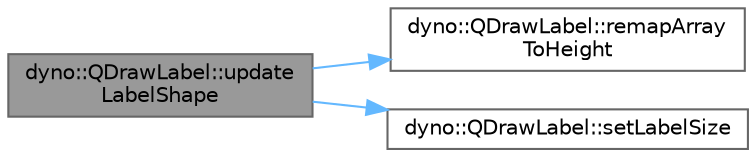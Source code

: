 digraph "dyno::QDrawLabel::updateLabelShape"
{
 // LATEX_PDF_SIZE
  bgcolor="transparent";
  edge [fontname=Helvetica,fontsize=10,labelfontname=Helvetica,labelfontsize=10];
  node [fontname=Helvetica,fontsize=10,shape=box,height=0.2,width=0.4];
  rankdir="LR";
  Node1 [id="Node000001",label="dyno::QDrawLabel::update\lLabelShape",height=0.2,width=0.4,color="gray40", fillcolor="grey60", style="filled", fontcolor="black",tooltip=" "];
  Node1 -> Node2 [id="edge1_Node000001_Node000002",color="steelblue1",style="solid",tooltip=" "];
  Node2 [id="Node000002",label="dyno::QDrawLabel::remapArray\lToHeight",height=0.2,width=0.4,color="grey40", fillcolor="white", style="filled",URL="$classdyno_1_1_q_draw_label.html#ac3456a876cd52993a74241343c6369b4",tooltip=" "];
  Node1 -> Node3 [id="edge2_Node000001_Node000003",color="steelblue1",style="solid",tooltip=" "];
  Node3 [id="Node000003",label="dyno::QDrawLabel::setLabelSize",height=0.2,width=0.4,color="grey40", fillcolor="white", style="filled",URL="$classdyno_1_1_q_draw_label.html#a0dc5d08aa660696bc28505f872251442",tooltip=" "];
}
